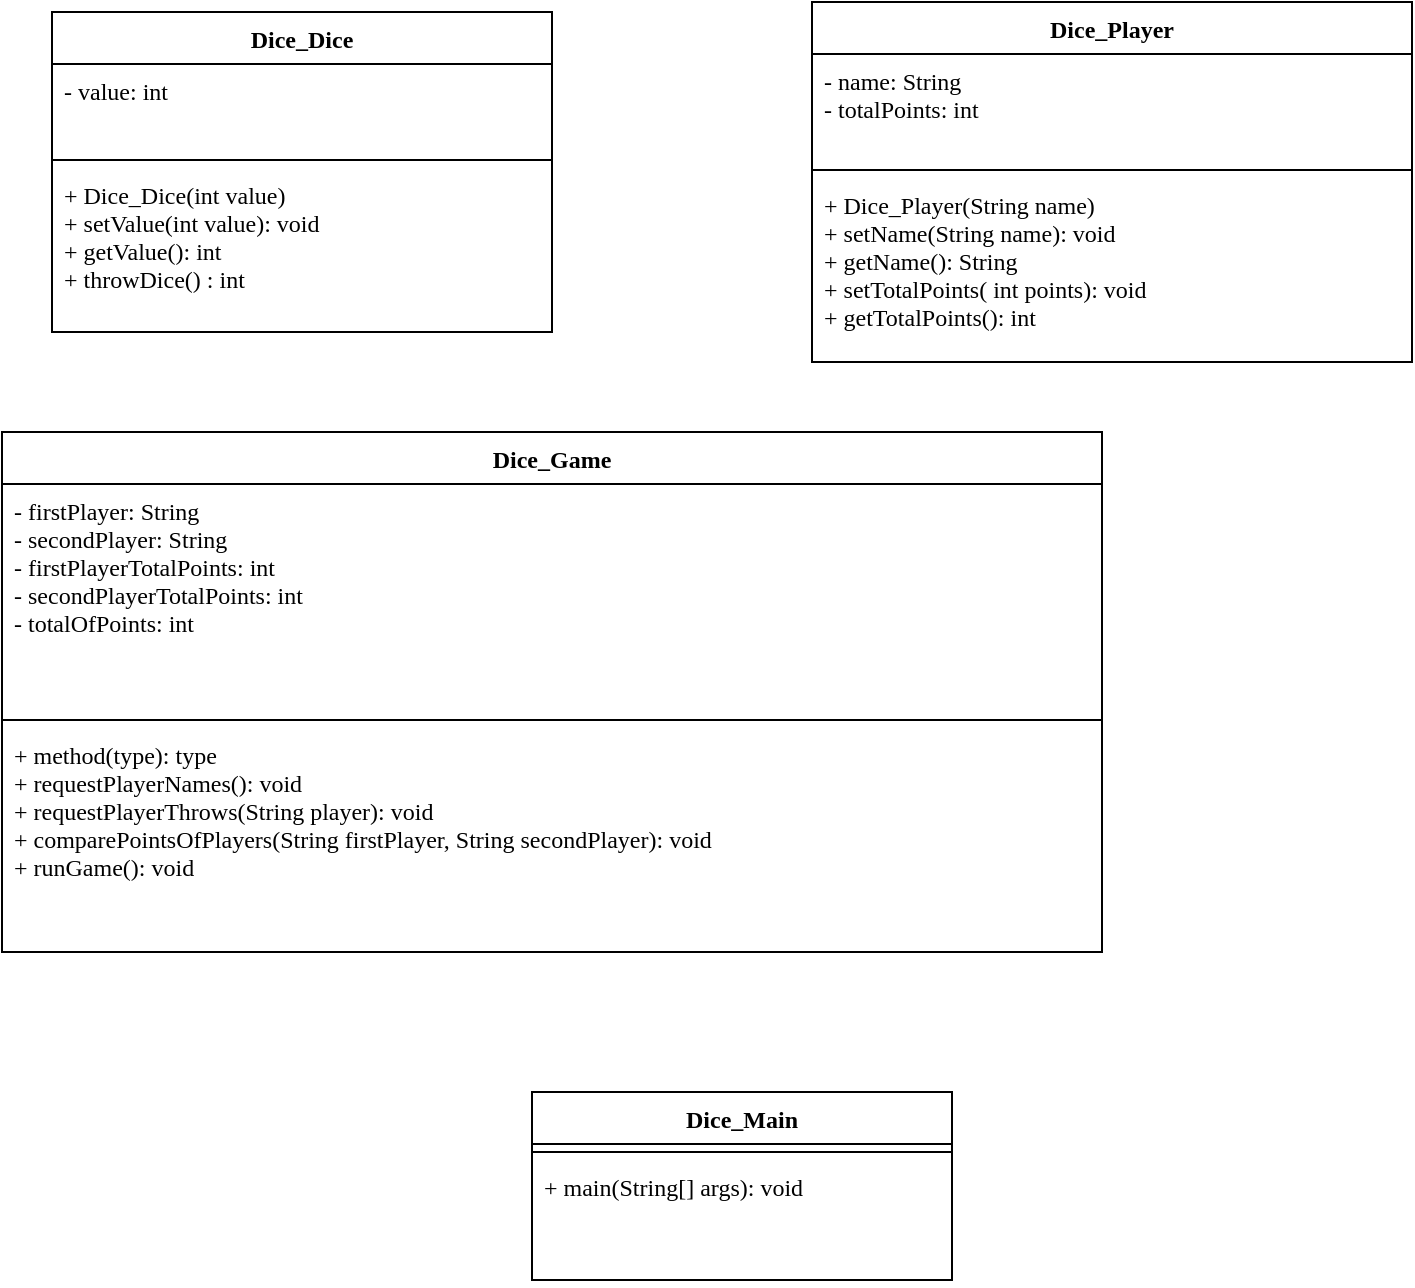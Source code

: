 <mxfile version="20.6.0" type="github">
  <diagram id="YLxcvs7g5hzCUymmAWNF" name="Page-1">
    <mxGraphModel dx="868" dy="450" grid="1" gridSize="10" guides="1" tooltips="1" connect="1" arrows="1" fold="1" page="1" pageScale="1" pageWidth="850" pageHeight="1100" math="0" shadow="0">
      <root>
        <mxCell id="0" />
        <mxCell id="1" parent="0" />
        <mxCell id="dglBkwXJ5XKUGASN1-KF-1" value="Dice_Dice" style="swimlane;fontStyle=1;align=center;verticalAlign=top;childLayout=stackLayout;horizontal=1;startSize=26;horizontalStack=0;resizeParent=1;resizeParentMax=0;resizeLast=0;collapsible=1;marginBottom=0;fontFamily=Lucida Console;" vertex="1" parent="1">
          <mxGeometry x="70" y="50" width="250" height="160" as="geometry" />
        </mxCell>
        <mxCell id="dglBkwXJ5XKUGASN1-KF-2" value="- value: int&#xa;" style="text;strokeColor=none;fillColor=none;align=left;verticalAlign=top;spacingLeft=4;spacingRight=4;overflow=hidden;rotatable=0;points=[[0,0.5],[1,0.5]];portConstraint=eastwest;fontFamily=Lucida Console;" vertex="1" parent="dglBkwXJ5XKUGASN1-KF-1">
          <mxGeometry y="26" width="250" height="44" as="geometry" />
        </mxCell>
        <mxCell id="dglBkwXJ5XKUGASN1-KF-3" value="" style="line;strokeWidth=1;fillColor=none;align=left;verticalAlign=middle;spacingTop=-1;spacingLeft=3;spacingRight=3;rotatable=0;labelPosition=right;points=[];portConstraint=eastwest;strokeColor=inherit;" vertex="1" parent="dglBkwXJ5XKUGASN1-KF-1">
          <mxGeometry y="70" width="250" height="8" as="geometry" />
        </mxCell>
        <mxCell id="dglBkwXJ5XKUGASN1-KF-4" value="+ Dice_Dice(int value)&#xa;+ setValue(int value): void&#xa;+ getValue(): int&#xa;+ throwDice() : int" style="text;strokeColor=none;fillColor=none;align=left;verticalAlign=top;spacingLeft=4;spacingRight=4;overflow=hidden;rotatable=0;points=[[0,0.5],[1,0.5]];portConstraint=eastwest;fontFamily=Lucida Console;" vertex="1" parent="dglBkwXJ5XKUGASN1-KF-1">
          <mxGeometry y="78" width="250" height="82" as="geometry" />
        </mxCell>
        <mxCell id="dglBkwXJ5XKUGASN1-KF-5" value="Dice_Player" style="swimlane;fontStyle=1;align=center;verticalAlign=top;childLayout=stackLayout;horizontal=1;startSize=26;horizontalStack=0;resizeParent=1;resizeParentMax=0;resizeLast=0;collapsible=1;marginBottom=0;fontFamily=Lucida Console;" vertex="1" parent="1">
          <mxGeometry x="450" y="45" width="300" height="180" as="geometry" />
        </mxCell>
        <mxCell id="dglBkwXJ5XKUGASN1-KF-6" value="- name: String&#xa;- totalPoints: int&#xa;" style="text;strokeColor=none;fillColor=none;align=left;verticalAlign=top;spacingLeft=4;spacingRight=4;overflow=hidden;rotatable=0;points=[[0,0.5],[1,0.5]];portConstraint=eastwest;fontFamily=Lucida Console;" vertex="1" parent="dglBkwXJ5XKUGASN1-KF-5">
          <mxGeometry y="26" width="300" height="54" as="geometry" />
        </mxCell>
        <mxCell id="dglBkwXJ5XKUGASN1-KF-7" value="" style="line;strokeWidth=1;fillColor=none;align=left;verticalAlign=middle;spacingTop=-1;spacingLeft=3;spacingRight=3;rotatable=0;labelPosition=right;points=[];portConstraint=eastwest;strokeColor=inherit;fontFamily=Lucida Console;" vertex="1" parent="dglBkwXJ5XKUGASN1-KF-5">
          <mxGeometry y="80" width="300" height="8" as="geometry" />
        </mxCell>
        <mxCell id="dglBkwXJ5XKUGASN1-KF-8" value="+ Dice_Player(String name)&#xa;+ setName(String name): void&#xa;+ getName(): String&#xa;+ setTotalPoints( int points): void&#xa;+ getTotalPoints(): int" style="text;strokeColor=none;fillColor=none;align=left;verticalAlign=top;spacingLeft=4;spacingRight=4;overflow=hidden;rotatable=0;points=[[0,0.5],[1,0.5]];portConstraint=eastwest;fontFamily=Lucida Console;" vertex="1" parent="dglBkwXJ5XKUGASN1-KF-5">
          <mxGeometry y="88" width="300" height="92" as="geometry" />
        </mxCell>
        <mxCell id="dglBkwXJ5XKUGASN1-KF-9" value="Dice_Game" style="swimlane;fontStyle=1;align=center;verticalAlign=top;childLayout=stackLayout;horizontal=1;startSize=26;horizontalStack=0;resizeParent=1;resizeParentMax=0;resizeLast=0;collapsible=1;marginBottom=0;fontFamily=Lucida Console;" vertex="1" parent="1">
          <mxGeometry x="45" y="260" width="550" height="260" as="geometry" />
        </mxCell>
        <mxCell id="dglBkwXJ5XKUGASN1-KF-10" value="- firstPlayer: String&#xa;- secondPlayer: String&#xa;- firstPlayerTotalPoints: int&#xa;- secondPlayerTotalPoints: int&#xa;- totalOfPoints: int" style="text;strokeColor=none;fillColor=none;align=left;verticalAlign=top;spacingLeft=4;spacingRight=4;overflow=hidden;rotatable=0;points=[[0,0.5],[1,0.5]];portConstraint=eastwest;fontFamily=Lucida Console;" vertex="1" parent="dglBkwXJ5XKUGASN1-KF-9">
          <mxGeometry y="26" width="550" height="114" as="geometry" />
        </mxCell>
        <mxCell id="dglBkwXJ5XKUGASN1-KF-11" value="" style="line;strokeWidth=1;fillColor=none;align=left;verticalAlign=middle;spacingTop=-1;spacingLeft=3;spacingRight=3;rotatable=0;labelPosition=right;points=[];portConstraint=eastwest;strokeColor=inherit;fontFamily=Lucida Console;" vertex="1" parent="dglBkwXJ5XKUGASN1-KF-9">
          <mxGeometry y="140" width="550" height="8" as="geometry" />
        </mxCell>
        <mxCell id="dglBkwXJ5XKUGASN1-KF-12" value="+ method(type): type&#xa;+ requestPlayerNames(): void&#xa;+ requestPlayerThrows(String player): void&#xa;+ comparePointsOfPlayers(String firstPlayer, String secondPlayer): void&#xa;+ runGame(): void" style="text;strokeColor=none;fillColor=none;align=left;verticalAlign=top;spacingLeft=4;spacingRight=4;overflow=hidden;rotatable=0;points=[[0,0.5],[1,0.5]];portConstraint=eastwest;fontFamily=Lucida Console;" vertex="1" parent="dglBkwXJ5XKUGASN1-KF-9">
          <mxGeometry y="148" width="550" height="112" as="geometry" />
        </mxCell>
        <mxCell id="dglBkwXJ5XKUGASN1-KF-13" value="Dice_Main" style="swimlane;fontStyle=1;align=center;verticalAlign=top;childLayout=stackLayout;horizontal=1;startSize=26;horizontalStack=0;resizeParent=1;resizeParentMax=0;resizeLast=0;collapsible=1;marginBottom=0;fontFamily=Lucida Console;" vertex="1" parent="1">
          <mxGeometry x="310" y="590" width="210" height="94" as="geometry" />
        </mxCell>
        <mxCell id="dglBkwXJ5XKUGASN1-KF-15" value="" style="line;strokeWidth=1;fillColor=none;align=left;verticalAlign=middle;spacingTop=-1;spacingLeft=3;spacingRight=3;rotatable=0;labelPosition=right;points=[];portConstraint=eastwest;strokeColor=inherit;fontFamily=Lucida Console;" vertex="1" parent="dglBkwXJ5XKUGASN1-KF-13">
          <mxGeometry y="26" width="210" height="8" as="geometry" />
        </mxCell>
        <mxCell id="dglBkwXJ5XKUGASN1-KF-16" value="+ main(String[] args): void" style="text;strokeColor=none;fillColor=none;align=left;verticalAlign=top;spacingLeft=4;spacingRight=4;overflow=hidden;rotatable=0;points=[[0,0.5],[1,0.5]];portConstraint=eastwest;fontFamily=Lucida Console;" vertex="1" parent="dglBkwXJ5XKUGASN1-KF-13">
          <mxGeometry y="34" width="210" height="60" as="geometry" />
        </mxCell>
      </root>
    </mxGraphModel>
  </diagram>
</mxfile>

